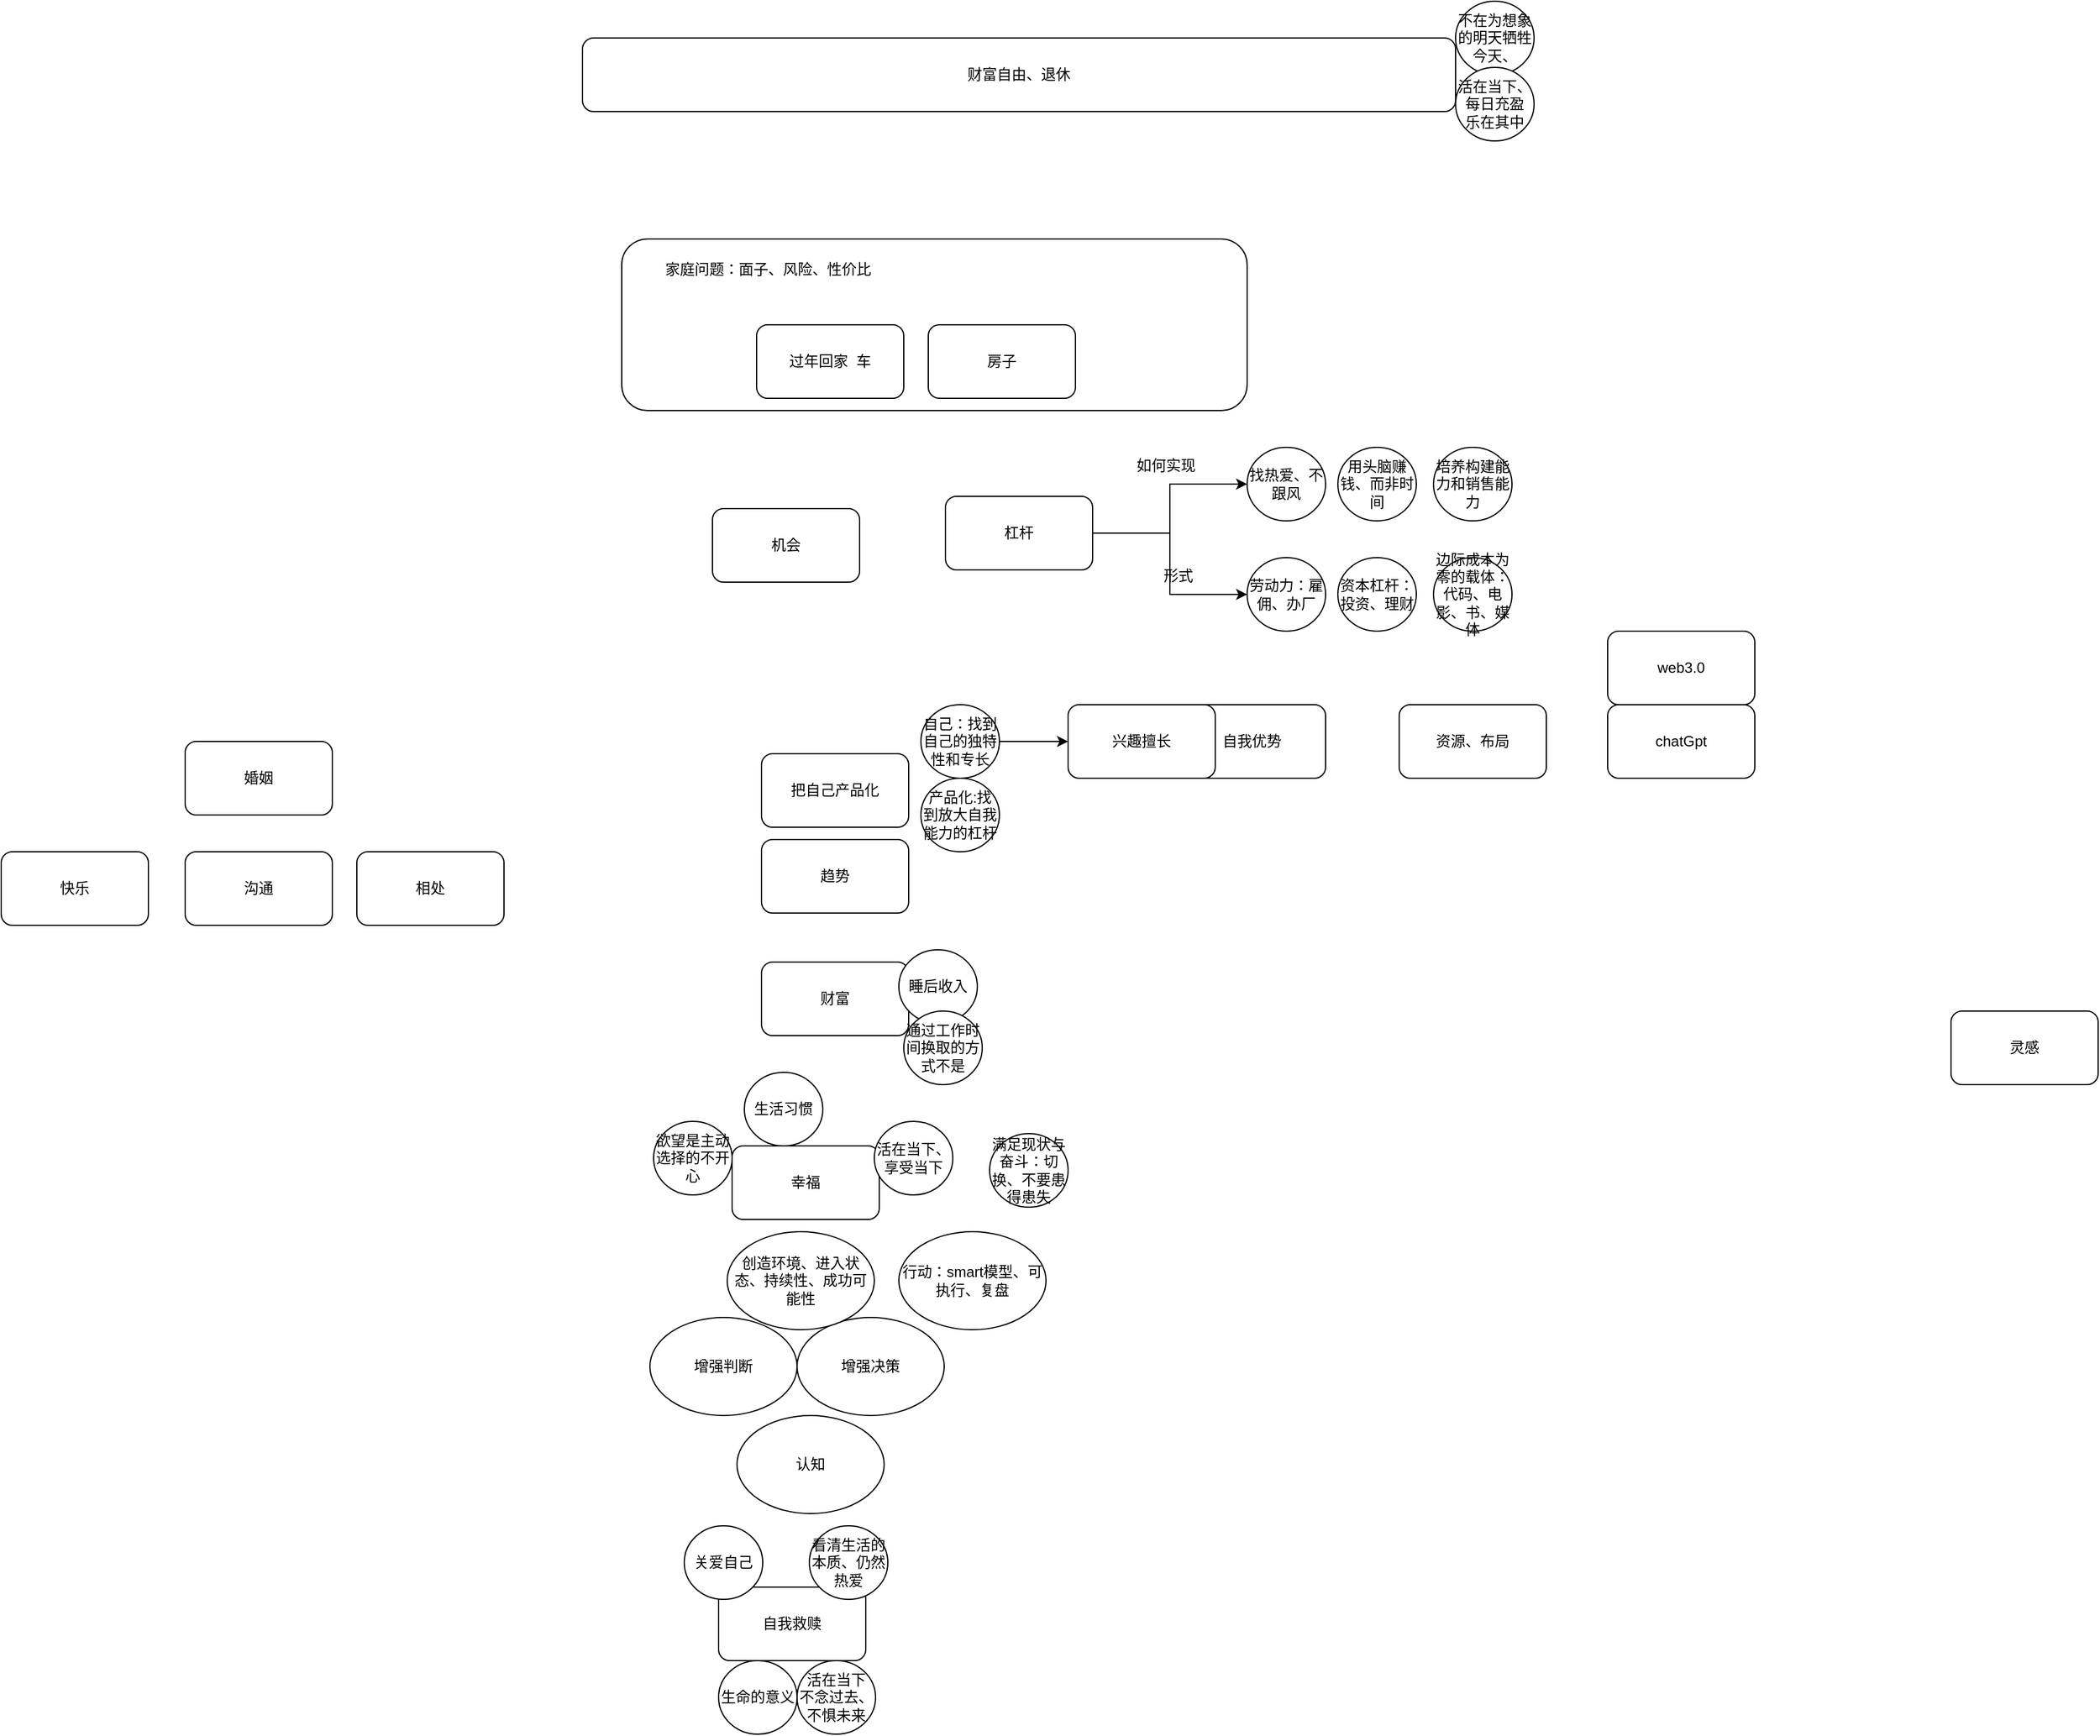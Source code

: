 <mxfile version="20.8.5" type="github">
  <diagram id="A6B_XesYhqcnKX7qGVZg" name="第 1 页">
    <mxGraphModel dx="2261" dy="1971" grid="1" gridSize="10" guides="1" tooltips="1" connect="1" arrows="1" fold="1" page="1" pageScale="1" pageWidth="827" pageHeight="1169" math="0" shadow="0">
      <root>
        <mxCell id="0" />
        <mxCell id="1" parent="0" />
        <mxCell id="D5oO9VVZSlC_CnEWRoHH-20" value="" style="rounded=1;whiteSpace=wrap;html=1;" vertex="1" parent="1">
          <mxGeometry x="266" y="-420" width="510" height="140" as="geometry" />
        </mxCell>
        <mxCell id="S2ZTGcipn144mi96btQD-1" value="自我救赎" style="rounded=1;whiteSpace=wrap;html=1;" parent="1" vertex="1">
          <mxGeometry x="345" y="680" width="120" height="60" as="geometry" />
        </mxCell>
        <mxCell id="S2ZTGcipn144mi96btQD-2" value="财富" style="rounded=1;whiteSpace=wrap;html=1;" parent="1" vertex="1">
          <mxGeometry x="380" y="170" width="120" height="60" as="geometry" />
        </mxCell>
        <mxCell id="S2ZTGcipn144mi96btQD-3" value="幸福" style="rounded=1;whiteSpace=wrap;html=1;" parent="1" vertex="1">
          <mxGeometry x="356" y="320" width="120" height="60" as="geometry" />
        </mxCell>
        <mxCell id="S2ZTGcipn144mi96btQD-4" value="沟通" style="rounded=1;whiteSpace=wrap;html=1;" parent="1" vertex="1">
          <mxGeometry x="-90" y="80" width="120" height="60" as="geometry" />
        </mxCell>
        <mxCell id="S2ZTGcipn144mi96btQD-5" value="婚姻" style="rounded=1;whiteSpace=wrap;html=1;" parent="1" vertex="1">
          <mxGeometry x="-90" y="-10" width="120" height="60" as="geometry" />
        </mxCell>
        <mxCell id="S2ZTGcipn144mi96btQD-6" value="过年回家&amp;nbsp; 车" style="rounded=1;whiteSpace=wrap;html=1;" parent="1" vertex="1">
          <mxGeometry x="376" y="-350" width="120" height="60" as="geometry" />
        </mxCell>
        <mxCell id="D5oO9VVZSlC_CnEWRoHH-25" style="edgeStyle=orthogonalEdgeStyle;rounded=0;orthogonalLoop=1;jettySize=auto;html=1;exitX=1;exitY=0.5;exitDx=0;exitDy=0;entryX=0;entryY=0.5;entryDx=0;entryDy=0;" edge="1" parent="1" source="S2ZTGcipn144mi96btQD-7" target="D5oO9VVZSlC_CnEWRoHH-22">
          <mxGeometry relative="1" as="geometry" />
        </mxCell>
        <mxCell id="D5oO9VVZSlC_CnEWRoHH-27" style="edgeStyle=orthogonalEdgeStyle;rounded=0;orthogonalLoop=1;jettySize=auto;html=1;exitX=1;exitY=0.5;exitDx=0;exitDy=0;entryX=0;entryY=0.5;entryDx=0;entryDy=0;" edge="1" parent="1" source="S2ZTGcipn144mi96btQD-7" target="D5oO9VVZSlC_CnEWRoHH-26">
          <mxGeometry relative="1" as="geometry" />
        </mxCell>
        <mxCell id="S2ZTGcipn144mi96btQD-7" value="杠杆" style="rounded=1;whiteSpace=wrap;html=1;" parent="1" vertex="1">
          <mxGeometry x="530" y="-210" width="120" height="60" as="geometry" />
        </mxCell>
        <mxCell id="S2ZTGcipn144mi96btQD-8" value="趋势" style="rounded=1;whiteSpace=wrap;html=1;" parent="1" vertex="1">
          <mxGeometry x="380" y="70" width="120" height="60" as="geometry" />
        </mxCell>
        <mxCell id="S2ZTGcipn144mi96btQD-9" value="自我优势" style="rounded=1;whiteSpace=wrap;html=1;" parent="1" vertex="1">
          <mxGeometry x="720" y="-40" width="120" height="60" as="geometry" />
        </mxCell>
        <mxCell id="S2ZTGcipn144mi96btQD-10" value="兴趣擅长" style="rounded=1;whiteSpace=wrap;html=1;" parent="1" vertex="1">
          <mxGeometry x="630" y="-40" width="120" height="60" as="geometry" />
        </mxCell>
        <mxCell id="S2ZTGcipn144mi96btQD-11" value="灵感" style="rounded=1;whiteSpace=wrap;html=1;" parent="1" vertex="1">
          <mxGeometry x="1350" y="210" width="120" height="60" as="geometry" />
        </mxCell>
        <mxCell id="S2ZTGcipn144mi96btQD-12" value="房子" style="rounded=1;whiteSpace=wrap;html=1;" parent="1" vertex="1">
          <mxGeometry x="516" y="-350" width="120" height="60" as="geometry" />
        </mxCell>
        <mxCell id="Vlxko-CSEtLI1nFvjdNb-1" value="web3.0" style="rounded=1;whiteSpace=wrap;html=1;" parent="1" vertex="1">
          <mxGeometry x="1070" y="-100" width="120" height="60" as="geometry" />
        </mxCell>
        <mxCell id="Vlxko-CSEtLI1nFvjdNb-2" value="chatGpt" style="rounded=1;whiteSpace=wrap;html=1;" parent="1" vertex="1">
          <mxGeometry x="1070" y="-40" width="120" height="60" as="geometry" />
        </mxCell>
        <mxCell id="D5oO9VVZSlC_CnEWRoHH-1" value="快乐" style="rounded=1;whiteSpace=wrap;html=1;" vertex="1" parent="1">
          <mxGeometry x="-240" y="80" width="120" height="60" as="geometry" />
        </mxCell>
        <mxCell id="D5oO9VVZSlC_CnEWRoHH-2" value="相处" style="rounded=1;whiteSpace=wrap;html=1;" vertex="1" parent="1">
          <mxGeometry x="50" y="80" width="120" height="60" as="geometry" />
        </mxCell>
        <mxCell id="D5oO9VVZSlC_CnEWRoHH-3" value="机会" style="rounded=1;whiteSpace=wrap;html=1;" vertex="1" parent="1">
          <mxGeometry x="340" y="-200" width="120" height="60" as="geometry" />
        </mxCell>
        <mxCell id="D5oO9VVZSlC_CnEWRoHH-4" value="资源、布局" style="rounded=1;whiteSpace=wrap;html=1;" vertex="1" parent="1">
          <mxGeometry x="900" y="-40" width="120" height="60" as="geometry" />
        </mxCell>
        <mxCell id="D5oO9VVZSlC_CnEWRoHH-6" value="生命的意义" style="ellipse;whiteSpace=wrap;html=1;" vertex="1" parent="1">
          <mxGeometry x="345" y="740" width="64" height="60" as="geometry" />
        </mxCell>
        <mxCell id="D5oO9VVZSlC_CnEWRoHH-7" value="活在当下&lt;br&gt;不念过去、不惧未来" style="ellipse;whiteSpace=wrap;html=1;" vertex="1" parent="1">
          <mxGeometry x="409" y="740" width="64" height="60" as="geometry" />
        </mxCell>
        <mxCell id="D5oO9VVZSlC_CnEWRoHH-8" value="关爱自己" style="ellipse;whiteSpace=wrap;html=1;" vertex="1" parent="1">
          <mxGeometry x="317" y="630" width="64" height="60" as="geometry" />
        </mxCell>
        <mxCell id="D5oO9VVZSlC_CnEWRoHH-10" value="看清生活的本质、仍然热爱" style="ellipse;whiteSpace=wrap;html=1;" vertex="1" parent="1">
          <mxGeometry x="419" y="630" width="64" height="60" as="geometry" />
        </mxCell>
        <mxCell id="D5oO9VVZSlC_CnEWRoHH-11" value="欲望是主动选择的不开心" style="ellipse;whiteSpace=wrap;html=1;" vertex="1" parent="1">
          <mxGeometry x="292" y="300" width="64" height="60" as="geometry" />
        </mxCell>
        <mxCell id="D5oO9VVZSlC_CnEWRoHH-12" value="活在当下、享受当下" style="ellipse;whiteSpace=wrap;html=1;" vertex="1" parent="1">
          <mxGeometry x="472" y="300" width="64" height="60" as="geometry" />
        </mxCell>
        <mxCell id="D5oO9VVZSlC_CnEWRoHH-13" value="生活习惯" style="ellipse;whiteSpace=wrap;html=1;" vertex="1" parent="1">
          <mxGeometry x="366" y="260" width="64" height="60" as="geometry" />
        </mxCell>
        <mxCell id="D5oO9VVZSlC_CnEWRoHH-14" value="睡后收入" style="ellipse;whiteSpace=wrap;html=1;" vertex="1" parent="1">
          <mxGeometry x="492" y="160" width="64" height="60" as="geometry" />
        </mxCell>
        <mxCell id="D5oO9VVZSlC_CnEWRoHH-15" value="把自己产品化" style="rounded=1;whiteSpace=wrap;html=1;" vertex="1" parent="1">
          <mxGeometry x="380" width="120" height="60" as="geometry" />
        </mxCell>
        <mxCell id="D5oO9VVZSlC_CnEWRoHH-19" style="edgeStyle=orthogonalEdgeStyle;rounded=0;orthogonalLoop=1;jettySize=auto;html=1;exitX=1;exitY=0.5;exitDx=0;exitDy=0;" edge="1" parent="1" source="D5oO9VVZSlC_CnEWRoHH-16" target="S2ZTGcipn144mi96btQD-10">
          <mxGeometry relative="1" as="geometry" />
        </mxCell>
        <mxCell id="D5oO9VVZSlC_CnEWRoHH-16" value="自己：找到自己的独特性和专长" style="ellipse;whiteSpace=wrap;html=1;" vertex="1" parent="1">
          <mxGeometry x="510" y="-40" width="64" height="60" as="geometry" />
        </mxCell>
        <mxCell id="D5oO9VVZSlC_CnEWRoHH-17" value="产品化:找到放大自我能力的杠杆" style="ellipse;whiteSpace=wrap;html=1;" vertex="1" parent="1">
          <mxGeometry x="510" y="20" width="64" height="60" as="geometry" />
        </mxCell>
        <mxCell id="D5oO9VVZSlC_CnEWRoHH-21" value="家庭问题：面子、风险、性价比" style="text;html=1;strokeColor=none;fillColor=none;align=center;verticalAlign=middle;whiteSpace=wrap;rounded=0;" vertex="1" parent="1">
          <mxGeometry x="291" y="-410" width="189" height="30" as="geometry" />
        </mxCell>
        <mxCell id="D5oO9VVZSlC_CnEWRoHH-22" value="劳动力：雇佣、办厂" style="ellipse;whiteSpace=wrap;html=1;" vertex="1" parent="1">
          <mxGeometry x="776" y="-160" width="64" height="60" as="geometry" />
        </mxCell>
        <mxCell id="D5oO9VVZSlC_CnEWRoHH-23" value="资本杠杆：投资、理财" style="ellipse;whiteSpace=wrap;html=1;" vertex="1" parent="1">
          <mxGeometry x="850" y="-160" width="64" height="60" as="geometry" />
        </mxCell>
        <mxCell id="D5oO9VVZSlC_CnEWRoHH-24" value="边际成本为零的载体：代码、电影、书、媒体" style="ellipse;whiteSpace=wrap;html=1;" vertex="1" parent="1">
          <mxGeometry x="928" y="-160" width="64" height="60" as="geometry" />
        </mxCell>
        <mxCell id="D5oO9VVZSlC_CnEWRoHH-26" value="找热爱、不跟风" style="ellipse;whiteSpace=wrap;html=1;" vertex="1" parent="1">
          <mxGeometry x="776" y="-250" width="64" height="60" as="geometry" />
        </mxCell>
        <mxCell id="D5oO9VVZSlC_CnEWRoHH-28" value="如何实现" style="text;html=1;strokeColor=none;fillColor=none;align=center;verticalAlign=middle;whiteSpace=wrap;rounded=0;" vertex="1" parent="1">
          <mxGeometry x="680" y="-250" width="60" height="30" as="geometry" />
        </mxCell>
        <mxCell id="D5oO9VVZSlC_CnEWRoHH-31" value="形式" style="text;html=1;strokeColor=none;fillColor=none;align=center;verticalAlign=middle;whiteSpace=wrap;rounded=0;" vertex="1" parent="1">
          <mxGeometry x="690" y="-160" width="60" height="30" as="geometry" />
        </mxCell>
        <mxCell id="D5oO9VVZSlC_CnEWRoHH-33" value="用头脑赚钱、而非时间" style="ellipse;whiteSpace=wrap;html=1;" vertex="1" parent="1">
          <mxGeometry x="850" y="-250" width="64" height="60" as="geometry" />
        </mxCell>
        <mxCell id="D5oO9VVZSlC_CnEWRoHH-34" value="培养构建能力和销售能力" style="ellipse;whiteSpace=wrap;html=1;" vertex="1" parent="1">
          <mxGeometry x="928" y="-250" width="64" height="60" as="geometry" />
        </mxCell>
        <mxCell id="D5oO9VVZSlC_CnEWRoHH-35" value="财富自由、退休" style="rounded=1;whiteSpace=wrap;html=1;" vertex="1" parent="1">
          <mxGeometry x="234" y="-584" width="712" height="60" as="geometry" />
        </mxCell>
        <mxCell id="D5oO9VVZSlC_CnEWRoHH-36" value="不在为想象的明天牺牲今天、" style="ellipse;whiteSpace=wrap;html=1;" vertex="1" parent="1">
          <mxGeometry x="946" y="-614" width="64" height="60" as="geometry" />
        </mxCell>
        <mxCell id="D5oO9VVZSlC_CnEWRoHH-37" value="活在当下、每日充盈&lt;br&gt;乐在其中" style="ellipse;whiteSpace=wrap;html=1;" vertex="1" parent="1">
          <mxGeometry x="946" y="-560" width="64" height="60" as="geometry" />
        </mxCell>
        <mxCell id="D5oO9VVZSlC_CnEWRoHH-38" value="认知" style="ellipse;whiteSpace=wrap;html=1;" vertex="1" parent="1">
          <mxGeometry x="360" y="540" width="120" height="80" as="geometry" />
        </mxCell>
        <mxCell id="D5oO9VVZSlC_CnEWRoHH-39" value="增强判断" style="ellipse;whiteSpace=wrap;html=1;" vertex="1" parent="1">
          <mxGeometry x="289" y="460" width="120" height="80" as="geometry" />
        </mxCell>
        <mxCell id="D5oO9VVZSlC_CnEWRoHH-40" value="增强决策" style="ellipse;whiteSpace=wrap;html=1;" vertex="1" parent="1">
          <mxGeometry x="409" y="460" width="120" height="80" as="geometry" />
        </mxCell>
        <mxCell id="D5oO9VVZSlC_CnEWRoHH-41" value="通过工作时间换取的方式不是" style="ellipse;whiteSpace=wrap;html=1;" vertex="1" parent="1">
          <mxGeometry x="496" y="210" width="64" height="60" as="geometry" />
        </mxCell>
        <mxCell id="D5oO9VVZSlC_CnEWRoHH-43" value="创造环境、进入状态、持续性、成功可能性" style="ellipse;whiteSpace=wrap;html=1;" vertex="1" parent="1">
          <mxGeometry x="352" y="390" width="120" height="80" as="geometry" />
        </mxCell>
        <mxCell id="D5oO9VVZSlC_CnEWRoHH-44" value="行动：smart模型、可执行、复盘" style="ellipse;whiteSpace=wrap;html=1;" vertex="1" parent="1">
          <mxGeometry x="492" y="390" width="120" height="80" as="geometry" />
        </mxCell>
        <mxCell id="D5oO9VVZSlC_CnEWRoHH-45" value="满足现状与奋斗：切换、不要患得患失" style="ellipse;whiteSpace=wrap;html=1;" vertex="1" parent="1">
          <mxGeometry x="566" y="310" width="64" height="60" as="geometry" />
        </mxCell>
      </root>
    </mxGraphModel>
  </diagram>
</mxfile>
